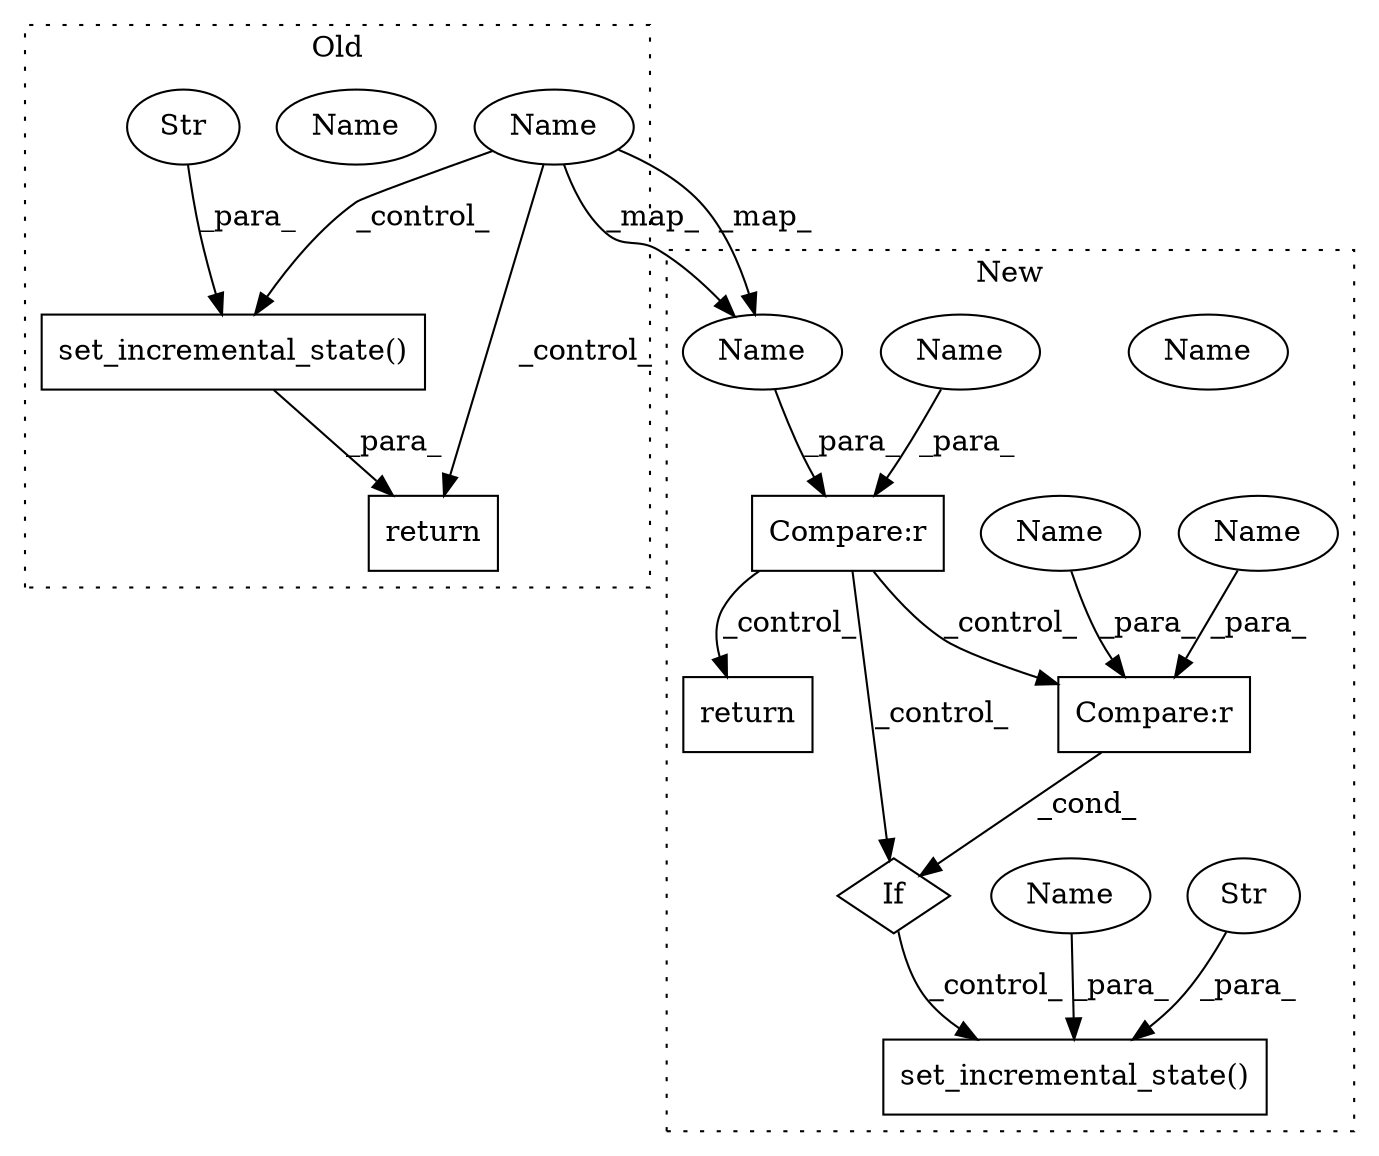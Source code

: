 digraph G {
subgraph cluster0 {
1 [label="set_incremental_state()" a="75" s="12953,13001" l="27,1" shape="box"];
3 [label="Str" a="66" s="12980" l="13" shape="ellipse"];
8 [label="return" a="93" s="12946" l="7" shape="box"];
9 [label="Name" a="87" s="12687" l="13" shape="ellipse"];
14 [label="Name" a="87" s="12687" l="13" shape="ellipse"];
label = "Old";
style="dotted";
}
subgraph cluster1 {
2 [label="set_incremental_state()" a="75" s="13124,13198" l="28,1" shape="box"];
4 [label="Str" a="66" s="13177" l="13" shape="ellipse"];
5 [label="If" a="96" s="13078" l="3" shape="diamond"];
6 [label="Compare:r" a="40" s="13081" l="29" shape="box"];
7 [label="Compare:r" a="40" s="12807" l="25" shape="box"];
10 [label="Name" a="87" s="12807" l="13" shape="ellipse"];
11 [label="return" a="93" s="13208" l="7" shape="box"];
12 [label="Name" a="87" s="12828" l="4" shape="ellipse"];
13 [label="Name" a="87" s="13106" l="4" shape="ellipse"];
15 [label="Name" a="87" s="12807" l="13" shape="ellipse"];
16 [label="Name" a="87" s="13158" l="17" shape="ellipse"];
17 [label="Name" a="87" s="13081" l="17" shape="ellipse"];
label = "New";
style="dotted";
}
1 -> 8 [label="_para_"];
3 -> 1 [label="_para_"];
4 -> 2 [label="_para_"];
5 -> 2 [label="_control_"];
6 -> 5 [label="_cond_"];
7 -> 11 [label="_control_"];
7 -> 6 [label="_control_"];
7 -> 5 [label="_control_"];
12 -> 7 [label="_para_"];
13 -> 6 [label="_para_"];
14 -> 1 [label="_control_"];
14 -> 15 [label="_map_"];
14 -> 15 [label="_map_"];
14 -> 8 [label="_control_"];
15 -> 7 [label="_para_"];
16 -> 2 [label="_para_"];
17 -> 6 [label="_para_"];
}